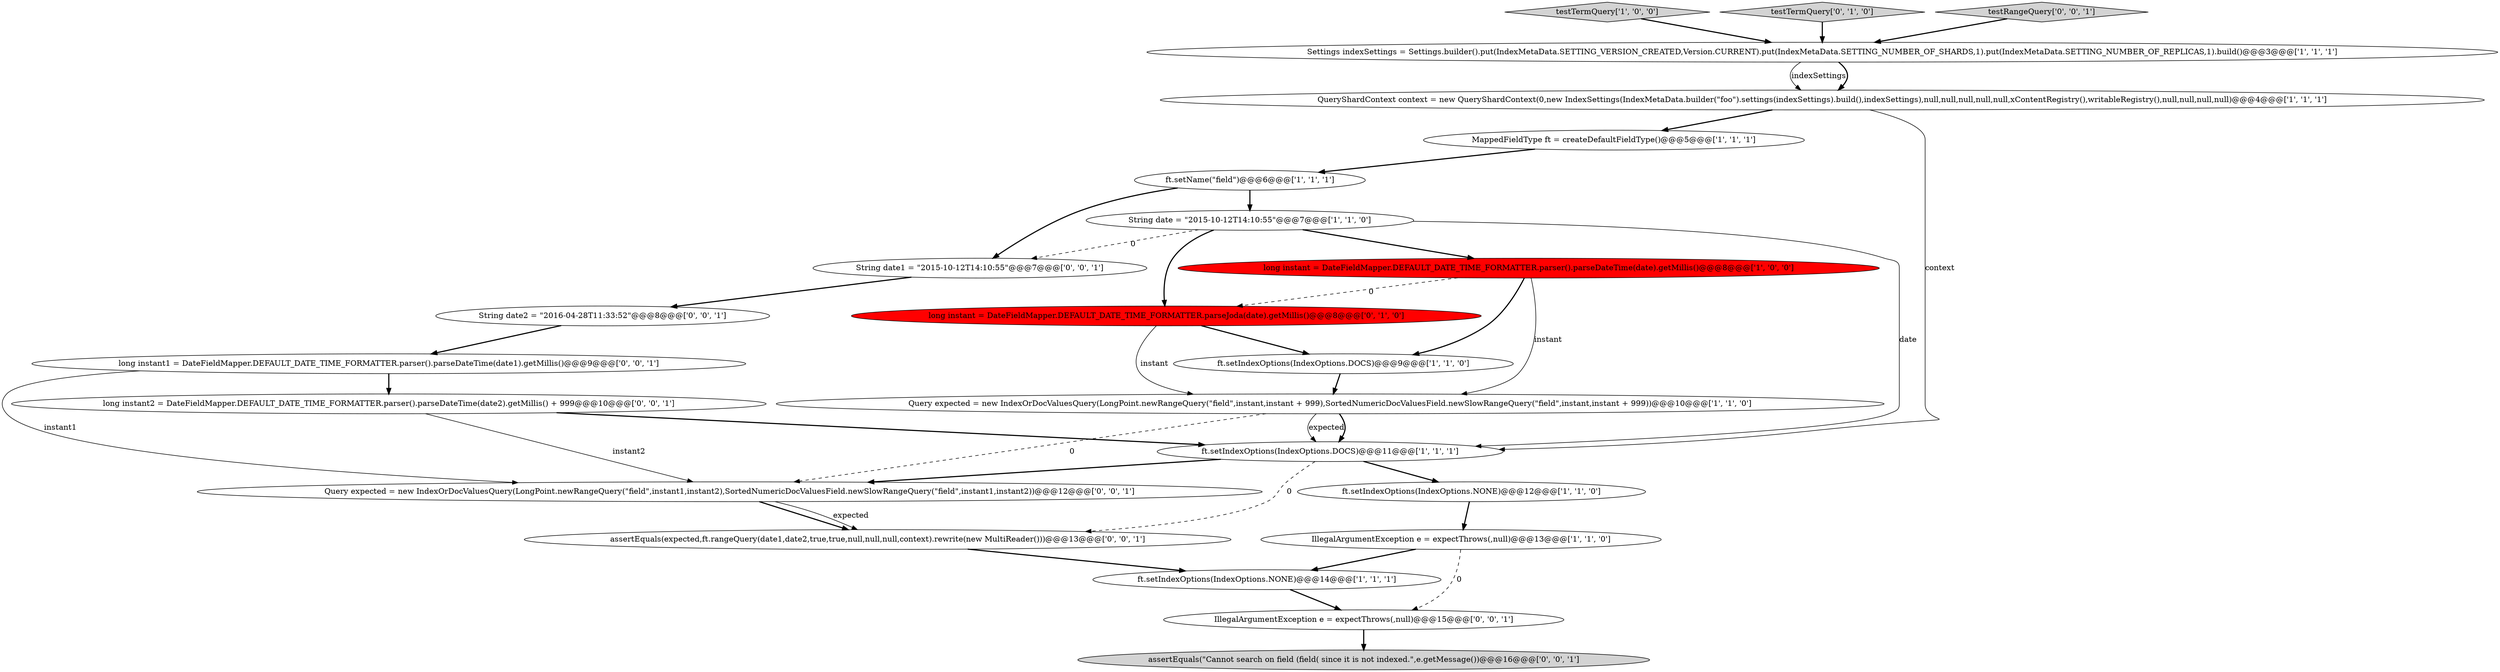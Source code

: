 digraph {
5 [style = filled, label = "String date = \"2015-10-12T14:10:55\"@@@7@@@['1', '1', '0']", fillcolor = white, shape = ellipse image = "AAA0AAABBB1BBB"];
12 [style = filled, label = "ft.setIndexOptions(IndexOptions.NONE)@@@14@@@['1', '1', '1']", fillcolor = white, shape = ellipse image = "AAA0AAABBB1BBB"];
1 [style = filled, label = "testTermQuery['1', '0', '0']", fillcolor = lightgray, shape = diamond image = "AAA0AAABBB1BBB"];
23 [style = filled, label = "IllegalArgumentException e = expectThrows(,null)@@@15@@@['0', '0', '1']", fillcolor = white, shape = ellipse image = "AAA0AAABBB3BBB"];
7 [style = filled, label = "Query expected = new IndexOrDocValuesQuery(LongPoint.newRangeQuery(\"field\",instant,instant + 999),SortedNumericDocValuesField.newSlowRangeQuery(\"field\",instant,instant + 999))@@@10@@@['1', '1', '0']", fillcolor = white, shape = ellipse image = "AAA0AAABBB1BBB"];
0 [style = filled, label = "ft.setIndexOptions(IndexOptions.NONE)@@@12@@@['1', '1', '0']", fillcolor = white, shape = ellipse image = "AAA0AAABBB1BBB"];
4 [style = filled, label = "ft.setName(\"field\")@@@6@@@['1', '1', '1']", fillcolor = white, shape = ellipse image = "AAA0AAABBB1BBB"];
19 [style = filled, label = "long instant2 = DateFieldMapper.DEFAULT_DATE_TIME_FORMATTER.parser().parseDateTime(date2).getMillis() + 999@@@10@@@['0', '0', '1']", fillcolor = white, shape = ellipse image = "AAA0AAABBB3BBB"];
9 [style = filled, label = "ft.setIndexOptions(IndexOptions.DOCS)@@@11@@@['1', '1', '1']", fillcolor = white, shape = ellipse image = "AAA0AAABBB1BBB"];
22 [style = filled, label = "assertEquals(\"Cannot search on field (field( since it is not indexed.\",e.getMessage())@@@16@@@['0', '0', '1']", fillcolor = lightgray, shape = ellipse image = "AAA0AAABBB3BBB"];
11 [style = filled, label = "QueryShardContext context = new QueryShardContext(0,new IndexSettings(IndexMetaData.builder(\"foo\").settings(indexSettings).build(),indexSettings),null,null,null,null,null,xContentRegistry(),writableRegistry(),null,null,null,null)@@@4@@@['1', '1', '1']", fillcolor = white, shape = ellipse image = "AAA0AAABBB1BBB"];
21 [style = filled, label = "Query expected = new IndexOrDocValuesQuery(LongPoint.newRangeQuery(\"field\",instant1,instant2),SortedNumericDocValuesField.newSlowRangeQuery(\"field\",instant1,instant2))@@@12@@@['0', '0', '1']", fillcolor = white, shape = ellipse image = "AAA0AAABBB3BBB"];
6 [style = filled, label = "ft.setIndexOptions(IndexOptions.DOCS)@@@9@@@['1', '1', '0']", fillcolor = white, shape = ellipse image = "AAA0AAABBB1BBB"];
2 [style = filled, label = "MappedFieldType ft = createDefaultFieldType()@@@5@@@['1', '1', '1']", fillcolor = white, shape = ellipse image = "AAA0AAABBB1BBB"];
13 [style = filled, label = "testTermQuery['0', '1', '0']", fillcolor = lightgray, shape = diamond image = "AAA0AAABBB2BBB"];
14 [style = filled, label = "long instant = DateFieldMapper.DEFAULT_DATE_TIME_FORMATTER.parseJoda(date).getMillis()@@@8@@@['0', '1', '0']", fillcolor = red, shape = ellipse image = "AAA1AAABBB2BBB"];
20 [style = filled, label = "testRangeQuery['0', '0', '1']", fillcolor = lightgray, shape = diamond image = "AAA0AAABBB3BBB"];
18 [style = filled, label = "long instant1 = DateFieldMapper.DEFAULT_DATE_TIME_FORMATTER.parser().parseDateTime(date1).getMillis()@@@9@@@['0', '0', '1']", fillcolor = white, shape = ellipse image = "AAA0AAABBB3BBB"];
16 [style = filled, label = "String date2 = \"2016-04-28T11:33:52\"@@@8@@@['0', '0', '1']", fillcolor = white, shape = ellipse image = "AAA0AAABBB3BBB"];
8 [style = filled, label = "long instant = DateFieldMapper.DEFAULT_DATE_TIME_FORMATTER.parser().parseDateTime(date).getMillis()@@@8@@@['1', '0', '0']", fillcolor = red, shape = ellipse image = "AAA1AAABBB1BBB"];
10 [style = filled, label = "IllegalArgumentException e = expectThrows(,null)@@@13@@@['1', '1', '0']", fillcolor = white, shape = ellipse image = "AAA0AAABBB1BBB"];
3 [style = filled, label = "Settings indexSettings = Settings.builder().put(IndexMetaData.SETTING_VERSION_CREATED,Version.CURRENT).put(IndexMetaData.SETTING_NUMBER_OF_SHARDS,1).put(IndexMetaData.SETTING_NUMBER_OF_REPLICAS,1).build()@@@3@@@['1', '1', '1']", fillcolor = white, shape = ellipse image = "AAA0AAABBB1BBB"];
15 [style = filled, label = "assertEquals(expected,ft.rangeQuery(date1,date2,true,true,null,null,null,context).rewrite(new MultiReader()))@@@13@@@['0', '0', '1']", fillcolor = white, shape = ellipse image = "AAA0AAABBB3BBB"];
17 [style = filled, label = "String date1 = \"2015-10-12T14:10:55\"@@@7@@@['0', '0', '1']", fillcolor = white, shape = ellipse image = "AAA0AAABBB3BBB"];
5->8 [style = bold, label=""];
16->18 [style = bold, label=""];
7->21 [style = dashed, label="0"];
9->0 [style = bold, label=""];
3->11 [style = solid, label="indexSettings"];
4->17 [style = bold, label=""];
21->15 [style = bold, label=""];
3->11 [style = bold, label=""];
1->3 [style = bold, label=""];
7->9 [style = solid, label="expected"];
18->19 [style = bold, label=""];
8->6 [style = bold, label=""];
20->3 [style = bold, label=""];
5->14 [style = bold, label=""];
8->14 [style = dashed, label="0"];
2->4 [style = bold, label=""];
11->2 [style = bold, label=""];
7->9 [style = bold, label=""];
18->21 [style = solid, label="instant1"];
0->10 [style = bold, label=""];
23->22 [style = bold, label=""];
11->9 [style = solid, label="context"];
5->17 [style = dashed, label="0"];
13->3 [style = bold, label=""];
19->9 [style = bold, label=""];
21->15 [style = solid, label="expected"];
8->7 [style = solid, label="instant"];
10->12 [style = bold, label=""];
14->7 [style = solid, label="instant"];
9->21 [style = bold, label=""];
15->12 [style = bold, label=""];
12->23 [style = bold, label=""];
6->7 [style = bold, label=""];
4->5 [style = bold, label=""];
5->9 [style = solid, label="date"];
14->6 [style = bold, label=""];
10->23 [style = dashed, label="0"];
17->16 [style = bold, label=""];
9->15 [style = dashed, label="0"];
19->21 [style = solid, label="instant2"];
}
